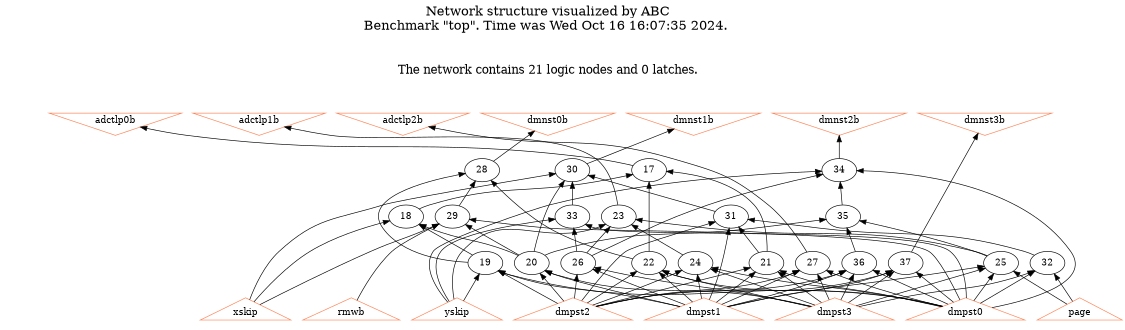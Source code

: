 # Network structure generated by ABC

digraph network {
size = "7.5,10";
center = true;
edge [dir = back];

{
  node [shape = plaintext];
  edge [style = invis];
  LevelTitle1 [label=""];
  LevelTitle2 [label=""];
  Level4 [label = ""];
  Level3 [label = ""];
  Level2 [label = ""];
  Level1 [label = ""];
  Level0 [label = ""];
  LevelTitle1 ->  LevelTitle2 ->  Level4 ->  Level3 ->  Level2 ->  Level1 ->  Level0;
}

{
  rank = same;
  LevelTitle1;
  title1 [shape=plaintext,
          fontsize=20,
          fontname = "Times-Roman",
          label="Network structure visualized by ABC\nBenchmark \"top\". Time was Wed Oct 16 16:07:35 2024. "
         ];
}

{
  rank = same;
  LevelTitle2;
  title2 [shape=plaintext,
          fontsize=18,
          fontname = "Times-Roman",
          label="The network contains 21 logic nodes and 0 latches.\n"
         ];
}

{
  rank = same;
  Level4;
  Node9 [label = "adctlp0b", shape = invtriangle, color = coral, fillcolor = coral];
  Node10 [label = "adctlp1b", shape = invtriangle, color = coral, fillcolor = coral];
  Node11 [label = "adctlp2b", shape = invtriangle, color = coral, fillcolor = coral];
  Node12 [label = "dmnst0b", shape = invtriangle, color = coral, fillcolor = coral];
  Node13 [label = "dmnst1b", shape = invtriangle, color = coral, fillcolor = coral];
  Node14 [label = "dmnst2b", shape = invtriangle, color = coral, fillcolor = coral];
  Node15 [label = "dmnst3b", shape = invtriangle, color = coral, fillcolor = coral];
}

{
  rank = same;
  Level3;
  Node17 [label = "17\n", shape = ellipse];
  Node28 [label = "28\n", shape = ellipse];
  Node30 [label = "30\n", shape = ellipse];
  Node34 [label = "34\n", shape = ellipse];
}

{
  rank = same;
  Level2;
  Node18 [label = "18\n", shape = ellipse];
  Node23 [label = "23\n", shape = ellipse];
  Node29 [label = "29\n", shape = ellipse];
  Node31 [label = "31\n", shape = ellipse];
  Node33 [label = "33\n", shape = ellipse];
  Node35 [label = "35\n", shape = ellipse];
}

{
  rank = same;
  Level1;
  Node19 [label = "19\n", shape = ellipse];
  Node20 [label = "20\n", shape = ellipse];
  Node21 [label = "21\n", shape = ellipse];
  Node22 [label = "22\n", shape = ellipse];
  Node24 [label = "24\n", shape = ellipse];
  Node25 [label = "25\n", shape = ellipse];
  Node26 [label = "26\n", shape = ellipse];
  Node27 [label = "27\n", shape = ellipse];
  Node32 [label = "32\n", shape = ellipse];
  Node36 [label = "36\n", shape = ellipse];
  Node37 [label = "37\n", shape = ellipse];
}

{
  rank = same;
  Level0;
  Node1 [label = "rmwb", shape = triangle, color = coral, fillcolor = coral];
  Node2 [label = "yskip", shape = triangle, color = coral, fillcolor = coral];
  Node3 [label = "page", shape = triangle, color = coral, fillcolor = coral];
  Node4 [label = "xskip", shape = triangle, color = coral, fillcolor = coral];
  Node5 [label = "dmpst0", shape = triangle, color = coral, fillcolor = coral];
  Node6 [label = "dmpst1", shape = triangle, color = coral, fillcolor = coral];
  Node7 [label = "dmpst2", shape = triangle, color = coral, fillcolor = coral];
  Node8 [label = "dmpst3", shape = triangle, color = coral, fillcolor = coral];
}

title1 -> title2 [style = invis];
title2 -> Node9 [style = invis];
title2 -> Node10 [style = invis];
title2 -> Node11 [style = invis];
title2 -> Node12 [style = invis];
title2 -> Node13 [style = invis];
title2 -> Node14 [style = invis];
title2 -> Node15 [style = invis];
Node9 -> Node10 [style = invis];
Node10 -> Node11 [style = invis];
Node11 -> Node12 [style = invis];
Node12 -> Node13 [style = invis];
Node13 -> Node14 [style = invis];
Node14 -> Node15 [style = invis];
Node9 -> Node17 [style = solid];
Node10 -> Node23 [style = solid];
Node11 -> Node27 [style = solid];
Node12 -> Node28 [style = solid];
Node13 -> Node30 [style = solid];
Node14 -> Node34 [style = solid];
Node15 -> Node37 [style = solid];
Node17 -> Node18 [style = solid];
Node17 -> Node21 [style = solid];
Node17 -> Node22 [style = solid];
Node18 -> Node19 [style = solid];
Node18 -> Node20 [style = solid];
Node18 -> Node4 [style = solid];
Node19 -> Node2 [style = solid];
Node19 -> Node5 [style = solid];
Node19 -> Node6 [style = solid];
Node19 -> Node7 [style = solid];
Node20 -> Node6 [style = solid];
Node20 -> Node7 [style = solid];
Node20 -> Node8 [style = solid];
Node21 -> Node5 [style = solid];
Node21 -> Node6 [style = solid];
Node21 -> Node7 [style = solid];
Node21 -> Node8 [style = solid];
Node22 -> Node5 [style = solid];
Node22 -> Node6 [style = solid];
Node22 -> Node7 [style = solid];
Node22 -> Node8 [style = solid];
Node23 -> Node24 [style = solid];
Node23 -> Node25 [style = solid];
Node23 -> Node26 [style = solid];
Node23 -> Node2 [style = solid];
Node24 -> Node5 [style = solid];
Node24 -> Node6 [style = solid];
Node24 -> Node7 [style = solid];
Node24 -> Node8 [style = solid];
Node25 -> Node3 [style = solid];
Node25 -> Node5 [style = solid];
Node25 -> Node6 [style = solid];
Node25 -> Node8 [style = solid];
Node26 -> Node6 [style = solid];
Node26 -> Node7 [style = solid];
Node26 -> Node8 [style = solid];
Node27 -> Node5 [style = solid];
Node27 -> Node6 [style = solid];
Node27 -> Node7 [style = solid];
Node27 -> Node8 [style = solid];
Node28 -> Node29 [style = solid];
Node28 -> Node22 [style = solid];
Node28 -> Node19 [style = solid];
Node29 -> Node20 [style = solid];
Node29 -> Node1 [style = solid];
Node29 -> Node4 [style = solid];
Node29 -> Node5 [style = solid];
Node30 -> Node31 [style = solid];
Node30 -> Node33 [style = solid];
Node30 -> Node20 [style = solid];
Node30 -> Node4 [style = solid];
Node31 -> Node21 [style = solid];
Node31 -> Node32 [style = solid];
Node31 -> Node6 [style = solid];
Node31 -> Node7 [style = solid];
Node32 -> Node3 [style = solid];
Node32 -> Node5 [style = solid];
Node32 -> Node8 [style = solid];
Node33 -> Node26 [style = solid];
Node33 -> Node2 [style = solid];
Node33 -> Node5 [style = solid];
Node34 -> Node35 [style = solid];
Node34 -> Node26 [style = solid];
Node34 -> Node2 [style = solid];
Node34 -> Node5 [style = solid];
Node35 -> Node36 [style = solid];
Node35 -> Node20 [style = solid];
Node35 -> Node25 [style = solid];
Node36 -> Node5 [style = solid];
Node36 -> Node6 [style = solid];
Node36 -> Node7 [style = solid];
Node36 -> Node8 [style = solid];
Node37 -> Node5 [style = solid];
Node37 -> Node6 [style = solid];
Node37 -> Node7 [style = solid];
Node37 -> Node8 [style = solid];
}

